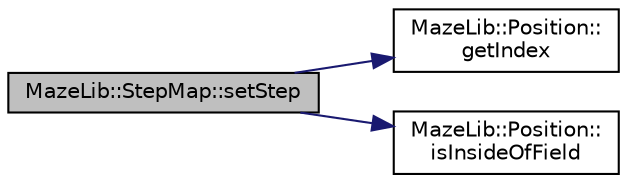 digraph "MazeLib::StepMap::setStep"
{
 // LATEX_PDF_SIZE
  edge [fontname="Helvetica",fontsize="10",labelfontname="Helvetica",labelfontsize="10"];
  node [fontname="Helvetica",fontsize="10",shape=record];
  rankdir="LR";
  Node1 [label="MazeLib::StepMap::setStep",height=0.2,width=0.4,color="black", fillcolor="grey75", style="filled", fontcolor="black",tooltip="ステップの更新"];
  Node1 -> Node2 [color="midnightblue",fontsize="10",style="solid",fontname="Helvetica"];
  Node2 [label="MazeLib::Position::\lgetIndex",height=0.2,width=0.4,color="black", fillcolor="white", style="filled",URL="$d0/ddc/structMazeLib_1_1Position.html#a79c7f753702503606434d941d5d57a51",tooltip="迷路内の区画の一意な通し番号となるIDを取得する"];
  Node1 -> Node3 [color="midnightblue",fontsize="10",style="solid",fontname="Helvetica"];
  Node3 [label="MazeLib::Position::\lisInsideOfField",height=0.2,width=0.4,color="black", fillcolor="white", style="filled",URL="$d0/ddc/structMazeLib_1_1Position.html#a4cdcf2aff33d82472233488385ff9d71",tooltip="フィールド内かどうかを判定する関数"];
}
